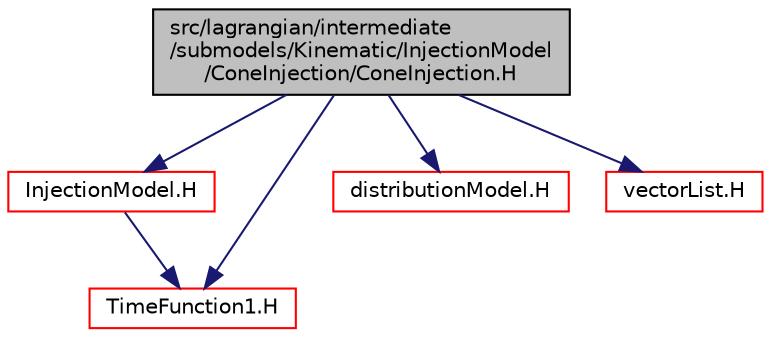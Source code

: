 digraph "src/lagrangian/intermediate/submodels/Kinematic/InjectionModel/ConeInjection/ConeInjection.H"
{
  bgcolor="transparent";
  edge [fontname="Helvetica",fontsize="10",labelfontname="Helvetica",labelfontsize="10"];
  node [fontname="Helvetica",fontsize="10",shape=record];
  Node0 [label="src/lagrangian/intermediate\l/submodels/Kinematic/InjectionModel\l/ConeInjection/ConeInjection.H",height=0.2,width=0.4,color="black", fillcolor="grey75", style="filled", fontcolor="black"];
  Node0 -> Node1 [color="midnightblue",fontsize="10",style="solid",fontname="Helvetica"];
  Node1 [label="InjectionModel.H",height=0.2,width=0.4,color="red",URL="$a06416.html"];
  Node1 -> Node108 [color="midnightblue",fontsize="10",style="solid",fontname="Helvetica"];
  Node108 [label="TimeFunction1.H",height=0.2,width=0.4,color="red",URL="$a13064.html"];
  Node0 -> Node183 [color="midnightblue",fontsize="10",style="solid",fontname="Helvetica"];
  Node183 [label="distributionModel.H",height=0.2,width=0.4,color="red",URL="$a05645.html"];
  Node0 -> Node186 [color="midnightblue",fontsize="10",style="solid",fontname="Helvetica"];
  Node186 [label="vectorList.H",height=0.2,width=0.4,color="red",URL="$a13682.html"];
  Node0 -> Node108 [color="midnightblue",fontsize="10",style="solid",fontname="Helvetica"];
}

